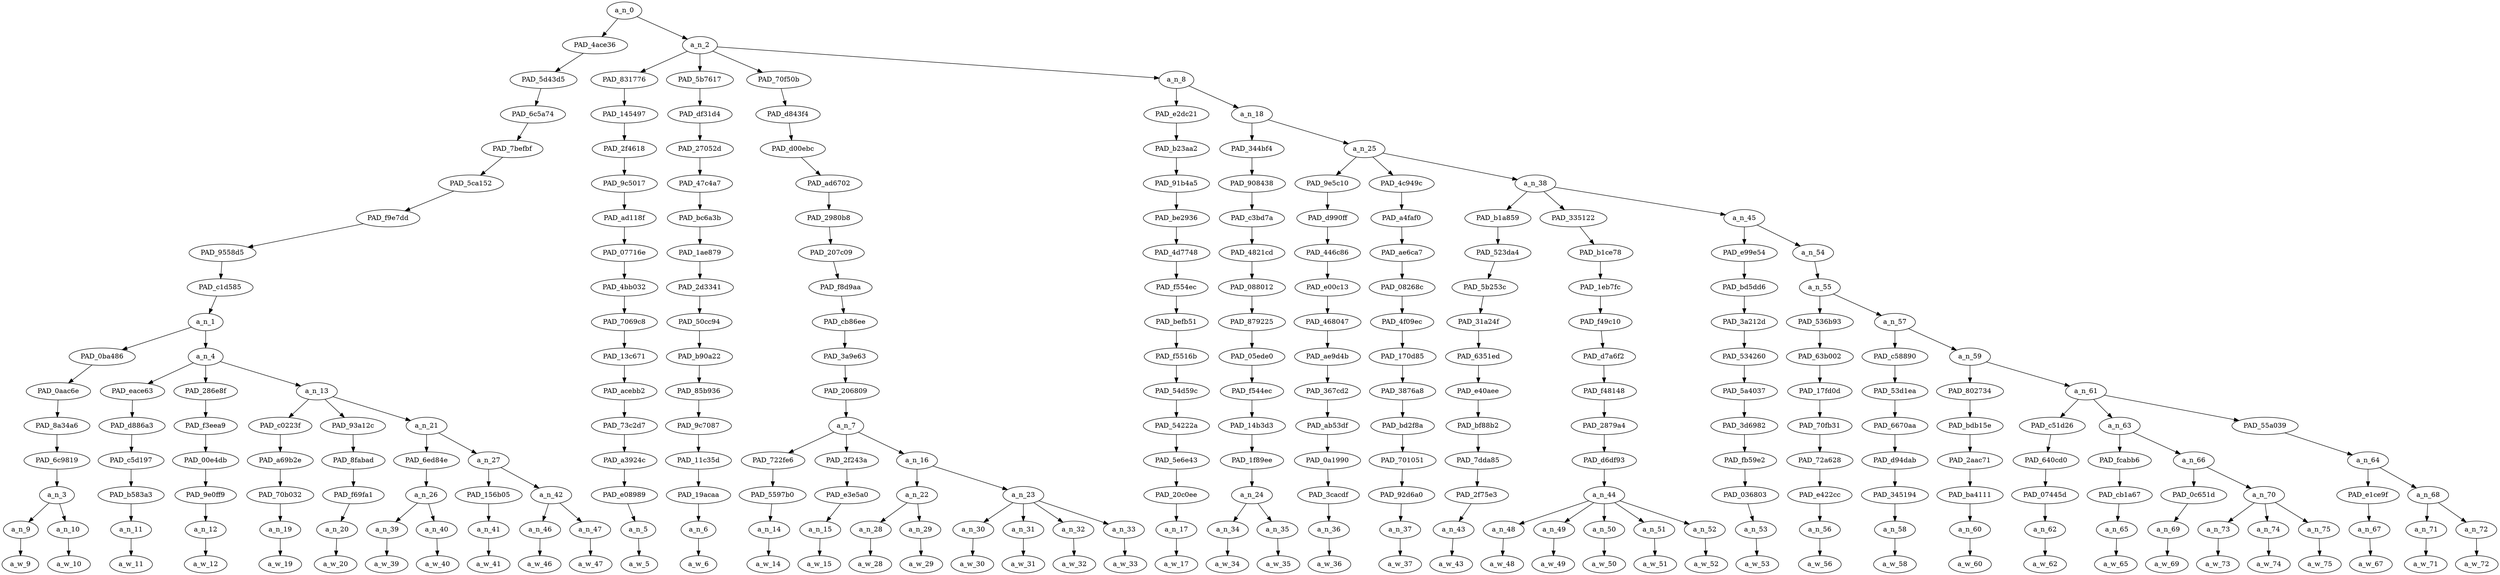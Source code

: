 strict digraph "" {
	a_n_0	[div_dir=1,
		index=0,
		level=16,
		pos="8.543818721064815,16!",
		text_span="[0, 1, 2, 3, 4, 5, 6, 7, 8, 9, 10, 11, 12, 13, 14, 15, 16, 17, 18, 19, 20, 21, 22, 23, 24, 25, 26, 27, 28, 29, 30, 31, 32, 33, 34, \
35, 36, 37, 38, 39, 40, 41, 42, 43, 44]",
		value=1.00000000];
	PAD_4ace36	[div_dir=1,
		index=0,
		level=15,
		pos="2.0069444444444446,15!",
		text_span="[0, 1, 2, 3, 4, 5, 6, 7, 8, 9, 10]",
		value=0.20480070];
	a_n_0 -> PAD_4ace36;
	a_n_2	[div_dir=1,
		index=1,
		level=15,
		pos="15.080692997685185,15!",
		text_span="[11, 12, 13, 14, 15, 16, 17, 18, 19, 20, 21, 22, 23, 24, 25, 26, 27, 28, 29, 30, 31, 32, 33, 34, 35, 36, 37, 38, 39, 40, 41, 42, \
43, 44]",
		value=0.79450753];
	a_n_0 -> a_n_2;
	PAD_5d43d5	[div_dir=1,
		index=0,
		level=14,
		pos="2.0069444444444446,14!",
		text_span="[0, 1, 2, 3, 4, 5, 6, 7, 8, 9, 10]",
		value=0.20480070];
	PAD_4ace36 -> PAD_5d43d5;
	PAD_6c5a74	[div_dir=1,
		index=0,
		level=13,
		pos="2.0069444444444446,13!",
		text_span="[0, 1, 2, 3, 4, 5, 6, 7, 8, 9, 10]",
		value=0.20480070];
	PAD_5d43d5 -> PAD_6c5a74;
	PAD_7befbf	[div_dir=1,
		index=0,
		level=12,
		pos="2.0069444444444446,12!",
		text_span="[0, 1, 2, 3, 4, 5, 6, 7, 8, 9, 10]",
		value=0.20480070];
	PAD_6c5a74 -> PAD_7befbf;
	PAD_5ca152	[div_dir=1,
		index=0,
		level=11,
		pos="2.0069444444444446,11!",
		text_span="[0, 1, 2, 3, 4, 5, 6, 7, 8, 9, 10]",
		value=0.20480070];
	PAD_7befbf -> PAD_5ca152;
	PAD_f9e7dd	[div_dir=1,
		index=0,
		level=10,
		pos="2.0069444444444446,10!",
		text_span="[0, 1, 2, 3, 4, 5, 6, 7, 8, 9, 10]",
		value=0.20480070];
	PAD_5ca152 -> PAD_f9e7dd;
	PAD_9558d5	[div_dir=1,
		index=0,
		level=9,
		pos="2.0069444444444446,9!",
		text_span="[0, 1, 2, 3, 4, 5, 6, 7, 8, 9, 10]",
		value=0.20480070];
	PAD_f9e7dd -> PAD_9558d5;
	PAD_c1d585	[div_dir=1,
		index=0,
		level=8,
		pos="2.0069444444444446,8!",
		text_span="[0, 1, 2, 3, 4, 5, 6, 7, 8, 9, 10]",
		value=0.20480070];
	PAD_9558d5 -> PAD_c1d585;
	a_n_1	[div_dir=1,
		index=0,
		level=7,
		pos="2.0069444444444446,7!",
		text_span="[0, 1, 2, 3, 4, 5, 6, 7, 8, 9, 10]",
		value=0.20480070];
	PAD_c1d585 -> a_n_1;
	PAD_0ba486	[div_dir=1,
		index=0,
		level=6,
		pos="0.5,6!",
		text_span="[0, 1]",
		value=0.04562503];
	a_n_1 -> PAD_0ba486;
	a_n_4	[div_dir=1,
		index=1,
		level=6,
		pos="3.5138888888888893,6!",
		text_span="[2, 3, 4, 5, 6, 7, 8, 9, 10]",
		value=0.15891049];
	a_n_1 -> a_n_4;
	PAD_0aac6e	[div_dir=1,
		index=0,
		level=5,
		pos="0.5,5!",
		text_span="[0, 1]",
		value=0.04562503];
	PAD_0ba486 -> PAD_0aac6e;
	PAD_8a34a6	[div_dir=1,
		index=0,
		level=4,
		pos="0.5,4!",
		text_span="[0, 1]",
		value=0.04562503];
	PAD_0aac6e -> PAD_8a34a6;
	PAD_6c9819	[div_dir=1,
		index=0,
		level=3,
		pos="0.5,3!",
		text_span="[0, 1]",
		value=0.04562503];
	PAD_8a34a6 -> PAD_6c9819;
	a_n_3	[div_dir=1,
		index=0,
		level=2,
		pos="0.5,2!",
		text_span="[0, 1]",
		value=0.04562503];
	PAD_6c9819 -> a_n_3;
	a_n_9	[div_dir=1,
		index=0,
		level=1,
		pos="0.0,1!",
		text_span="[0]",
		value=0.02456605];
	a_n_3 -> a_n_9;
	a_n_10	[div_dir=1,
		index=1,
		level=1,
		pos="1.0,1!",
		text_span="[1]",
		value=0.02083735];
	a_n_3 -> a_n_10;
	a_w_9	[div_dir=0,
		index=0,
		level=0,
		pos="0,0!",
		text_span="[0]",
		value=worst];
	a_n_9 -> a_w_9;
	a_w_10	[div_dir=0,
		index=1,
		level=0,
		pos="1,0!",
		text_span="[1]",
		value=mistake];
	a_n_10 -> a_w_10;
	PAD_eace63	[div_dir=1,
		index=1,
		level=5,
		pos="2.0,5!",
		text_span="[2]",
		value=0.01550288];
	a_n_4 -> PAD_eace63;
	PAD_286e8f	[div_dir=1,
		index=2,
		level=5,
		pos="3.0,5!",
		text_span="[3]",
		value=0.02824244];
	a_n_4 -> PAD_286e8f;
	a_n_13	[div_dir=1,
		index=3,
		level=5,
		pos="5.541666666666667,5!",
		text_span="[4, 5, 6, 7, 8, 9, 10]",
		value=0.11497472];
	a_n_4 -> a_n_13;
	PAD_d886a3	[div_dir=1,
		index=1,
		level=4,
		pos="2.0,4!",
		text_span="[2]",
		value=0.01550288];
	PAD_eace63 -> PAD_d886a3;
	PAD_c5d197	[div_dir=1,
		index=1,
		level=3,
		pos="2.0,3!",
		text_span="[2]",
		value=0.01550288];
	PAD_d886a3 -> PAD_c5d197;
	PAD_b583a3	[div_dir=1,
		index=1,
		level=2,
		pos="2.0,2!",
		text_span="[2]",
		value=0.01550288];
	PAD_c5d197 -> PAD_b583a3;
	a_n_11	[div_dir=1,
		index=2,
		level=1,
		pos="2.0,1!",
		text_span="[2]",
		value=0.01550288];
	PAD_b583a3 -> a_n_11;
	a_w_11	[div_dir=0,
		index=2,
		level=0,
		pos="2,0!",
		text_span="[2]",
		value=ever];
	a_n_11 -> a_w_11;
	PAD_f3eea9	[div_dir=1,
		index=2,
		level=4,
		pos="3.0,4!",
		text_span="[3]",
		value=0.02824244];
	PAD_286e8f -> PAD_f3eea9;
	PAD_00e4db	[div_dir=1,
		index=2,
		level=3,
		pos="3.0,3!",
		text_span="[3]",
		value=0.02824244];
	PAD_f3eea9 -> PAD_00e4db;
	PAD_9e0ff9	[div_dir=1,
		index=2,
		level=2,
		pos="3.0,2!",
		text_span="[3]",
		value=0.02824244];
	PAD_00e4db -> PAD_9e0ff9;
	a_n_12	[div_dir=1,
		index=3,
		level=1,
		pos="3.0,1!",
		text_span="[3]",
		value=0.02824244];
	PAD_9e0ff9 -> a_n_12;
	a_w_12	[div_dir=0,
		index=3,
		level=0,
		pos="3,0!",
		text_span="[3]",
		value=shouldve];
	a_n_12 -> a_w_12;
	PAD_c0223f	[div_dir=1,
		index=3,
		level=4,
		pos="4.0,4!",
		text_span="[4]",
		value=0.01585883];
	a_n_13 -> PAD_c0223f;
	PAD_93a12c	[div_dir=1,
		index=4,
		level=4,
		pos="5.0,4!",
		text_span="[5]",
		value=0.01377984];
	a_n_13 -> PAD_93a12c;
	a_n_21	[div_dir=1,
		index=5,
		level=4,
		pos="7.625,4!",
		text_span="[6, 7, 8, 9, 10]",
		value=0.08516156];
	a_n_13 -> a_n_21;
	PAD_a69b2e	[div_dir=1,
		index=3,
		level=3,
		pos="4.0,3!",
		text_span="[4]",
		value=0.01585883];
	PAD_c0223f -> PAD_a69b2e;
	PAD_70b032	[div_dir=1,
		index=3,
		level=2,
		pos="4.0,2!",
		text_span="[4]",
		value=0.01585883];
	PAD_a69b2e -> PAD_70b032;
	a_n_19	[div_dir=1,
		index=4,
		level=1,
		pos="4.0,1!",
		text_span="[4]",
		value=0.01585883];
	PAD_70b032 -> a_n_19;
	a_w_19	[div_dir=0,
		index=4,
		level=0,
		pos="4,0!",
		text_span="[4]",
		value=sliced];
	a_n_19 -> a_w_19;
	PAD_8fabad	[div_dir=1,
		index=4,
		level=3,
		pos="5.0,3!",
		text_span="[5]",
		value=0.01377984];
	PAD_93a12c -> PAD_8fabad;
	PAD_f69fa1	[div_dir=1,
		index=4,
		level=2,
		pos="5.0,2!",
		text_span="[5]",
		value=0.01377984];
	PAD_8fabad -> PAD_f69fa1;
	a_n_20	[div_dir=1,
		index=5,
		level=1,
		pos="5.0,1!",
		text_span="[5]",
		value=0.01377984];
	PAD_f69fa1 -> a_n_20;
	a_w_20	[div_dir=0,
		index=5,
		level=0,
		pos="5,0!",
		text_span="[5]",
		value=off];
	a_n_20 -> a_w_20;
	PAD_6ed84e	[div_dir=1,
		index=5,
		level=3,
		pos="6.5,3!",
		text_span="[6, 7]",
		value=0.03536041];
	a_n_21 -> PAD_6ed84e;
	a_n_27	[div_dir=1,
		index=6,
		level=3,
		pos="8.75,3!",
		text_span="[8, 9, 10]",
		value=0.04964822];
	a_n_21 -> a_n_27;
	a_n_26	[div_dir=1,
		index=5,
		level=2,
		pos="6.5,2!",
		text_span="[6, 7]",
		value=0.03536041];
	PAD_6ed84e -> a_n_26;
	a_n_39	[div_dir=1,
		index=6,
		level=1,
		pos="6.0,1!",
		text_span="[6]",
		value=0.01343754];
	a_n_26 -> a_n_39;
	a_n_40	[div_dir=1,
		index=7,
		level=1,
		pos="7.0,1!",
		text_span="[7]",
		value=0.02179092];
	a_n_26 -> a_n_40;
	a_w_39	[div_dir=0,
		index=6,
		level=0,
		pos="6,0!",
		text_span="[6]",
		value=the];
	a_n_39 -> a_w_39;
	a_w_40	[div_dir=0,
		index=7,
		level=0,
		pos="7,0!",
		text_span="[7]",
		value=balls];
	a_n_40 -> a_w_40;
	PAD_156b05	[div_dir=1,
		index=6,
		level=2,
		pos="8.0,2!",
		text_span="[8]",
		value=0.01275199];
	a_n_27 -> PAD_156b05;
	a_n_42	[div_dir=1,
		index=7,
		level=2,
		pos="9.5,2!",
		text_span="[9, 10]",
		value=0.03680746];
	a_n_27 -> a_n_42;
	a_n_41	[div_dir=1,
		index=8,
		level=1,
		pos="8.0,1!",
		text_span="[8]",
		value=0.01275199];
	PAD_156b05 -> a_n_41;
	a_w_41	[div_dir=0,
		index=8,
		level=0,
		pos="8,0!",
		text_span="[8]",
		value=of];
	a_n_41 -> a_w_41;
	a_n_46	[div_dir=-1,
		index=9,
		level=1,
		pos="9.0,1!",
		text_span="[9]",
		value=0.01275135];
	a_n_42 -> a_n_46;
	a_n_47	[div_dir=1,
		index=10,
		level=1,
		pos="10.0,1!",
		text_span="[10]",
		value=0.02396996];
	a_n_42 -> a_n_47;
	a_w_46	[div_dir=0,
		index=9,
		level=0,
		pos="9,0!",
		text_span="[9]",
		value=all];
	a_n_46 -> a_w_46;
	a_w_47	[div_dir=0,
		index=10,
		level=0,
		pos="10,0!",
		text_span="[10]",
		value=africans];
	a_n_47 -> a_w_47;
	PAD_831776	[div_dir=1,
		index=1,
		level=14,
		pos="11.0,14!",
		text_span="[11]",
		value=0.01675965];
	a_n_2 -> PAD_831776;
	PAD_5b7617	[div_dir=1,
		index=2,
		level=14,
		pos="12.0,14!",
		text_span="[12]",
		value=0.01464854];
	a_n_2 -> PAD_5b7617;
	PAD_70f50b	[div_dir=1,
		index=3,
		level=14,
		pos="14.666666666666666,14!",
		text_span="[13, 14, 15, 16, 17, 18, 19, 20]",
		value=0.21320311];
	a_n_2 -> PAD_70f50b;
	a_n_8	[div_dir=1,
		index=4,
		level=14,
		pos="22.656105324074073,14!",
		text_span="[21, 22, 23, 24, 25, 26, 27, 28, 29, 30, 31, 32, 33, 34, 35, 36, 37, 38, 39, 40, 41, 42, 43, 44]",
		value=0.54925309];
	a_n_2 -> a_n_8;
	PAD_145497	[div_dir=1,
		index=1,
		level=13,
		pos="11.0,13!",
		text_span="[11]",
		value=0.01675965];
	PAD_831776 -> PAD_145497;
	PAD_2f4618	[div_dir=1,
		index=1,
		level=12,
		pos="11.0,12!",
		text_span="[11]",
		value=0.01675965];
	PAD_145497 -> PAD_2f4618;
	PAD_9c5017	[div_dir=1,
		index=1,
		level=11,
		pos="11.0,11!",
		text_span="[11]",
		value=0.01675965];
	PAD_2f4618 -> PAD_9c5017;
	PAD_ad118f	[div_dir=1,
		index=1,
		level=10,
		pos="11.0,10!",
		text_span="[11]",
		value=0.01675965];
	PAD_9c5017 -> PAD_ad118f;
	PAD_07716e	[div_dir=1,
		index=1,
		level=9,
		pos="11.0,9!",
		text_span="[11]",
		value=0.01675965];
	PAD_ad118f -> PAD_07716e;
	PAD_4bb032	[div_dir=1,
		index=1,
		level=8,
		pos="11.0,8!",
		text_span="[11]",
		value=0.01675965];
	PAD_07716e -> PAD_4bb032;
	PAD_7069c8	[div_dir=1,
		index=1,
		level=7,
		pos="11.0,7!",
		text_span="[11]",
		value=0.01675965];
	PAD_4bb032 -> PAD_7069c8;
	PAD_13c671	[div_dir=1,
		index=2,
		level=6,
		pos="11.0,6!",
		text_span="[11]",
		value=0.01675965];
	PAD_7069c8 -> PAD_13c671;
	PAD_acebb2	[div_dir=1,
		index=4,
		level=5,
		pos="11.0,5!",
		text_span="[11]",
		value=0.01675965];
	PAD_13c671 -> PAD_acebb2;
	PAD_73c2d7	[div_dir=1,
		index=6,
		level=4,
		pos="11.0,4!",
		text_span="[11]",
		value=0.01675965];
	PAD_acebb2 -> PAD_73c2d7;
	PAD_a3924c	[div_dir=1,
		index=7,
		level=3,
		pos="11.0,3!",
		text_span="[11]",
		value=0.01675965];
	PAD_73c2d7 -> PAD_a3924c;
	PAD_e08989	[div_dir=1,
		index=8,
		level=2,
		pos="11.0,2!",
		text_span="[11]",
		value=0.01675965];
	PAD_a3924c -> PAD_e08989;
	a_n_5	[div_dir=1,
		index=11,
		level=1,
		pos="11.0,1!",
		text_span="[11]",
		value=0.01675965];
	PAD_e08989 -> a_n_5;
	a_w_5	[div_dir=0,
		index=11,
		level=0,
		pos="11,0!",
		text_span="[11]",
		value=killed];
	a_n_5 -> a_w_5;
	PAD_df31d4	[div_dir=1,
		index=2,
		level=13,
		pos="12.0,13!",
		text_span="[12]",
		value=0.01464854];
	PAD_5b7617 -> PAD_df31d4;
	PAD_27052d	[div_dir=1,
		index=2,
		level=12,
		pos="12.0,12!",
		text_span="[12]",
		value=0.01464854];
	PAD_df31d4 -> PAD_27052d;
	PAD_47c4a7	[div_dir=1,
		index=2,
		level=11,
		pos="12.0,11!",
		text_span="[12]",
		value=0.01464854];
	PAD_27052d -> PAD_47c4a7;
	PAD_bc6a3b	[div_dir=1,
		index=2,
		level=10,
		pos="12.0,10!",
		text_span="[12]",
		value=0.01464854];
	PAD_47c4a7 -> PAD_bc6a3b;
	PAD_1ae879	[div_dir=1,
		index=2,
		level=9,
		pos="12.0,9!",
		text_span="[12]",
		value=0.01464854];
	PAD_bc6a3b -> PAD_1ae879;
	PAD_2d3341	[div_dir=1,
		index=2,
		level=8,
		pos="12.0,8!",
		text_span="[12]",
		value=0.01464854];
	PAD_1ae879 -> PAD_2d3341;
	PAD_50cc94	[div_dir=1,
		index=2,
		level=7,
		pos="12.0,7!",
		text_span="[12]",
		value=0.01464854];
	PAD_2d3341 -> PAD_50cc94;
	PAD_b90a22	[div_dir=1,
		index=3,
		level=6,
		pos="12.0,6!",
		text_span="[12]",
		value=0.01464854];
	PAD_50cc94 -> PAD_b90a22;
	PAD_85b936	[div_dir=1,
		index=5,
		level=5,
		pos="12.0,5!",
		text_span="[12]",
		value=0.01464854];
	PAD_b90a22 -> PAD_85b936;
	PAD_9c7087	[div_dir=1,
		index=7,
		level=4,
		pos="12.0,4!",
		text_span="[12]",
		value=0.01464854];
	PAD_85b936 -> PAD_9c7087;
	PAD_11c35d	[div_dir=1,
		index=8,
		level=3,
		pos="12.0,3!",
		text_span="[12]",
		value=0.01464854];
	PAD_9c7087 -> PAD_11c35d;
	PAD_19acaa	[div_dir=1,
		index=9,
		level=2,
		pos="12.0,2!",
		text_span="[12]",
		value=0.01464854];
	PAD_11c35d -> PAD_19acaa;
	a_n_6	[div_dir=1,
		index=12,
		level=1,
		pos="12.0,1!",
		text_span="[12]",
		value=0.01464854];
	PAD_19acaa -> a_n_6;
	a_w_6	[div_dir=0,
		index=12,
		level=0,
		pos="12,0!",
		text_span="[12]",
		value=them];
	a_n_6 -> a_w_6;
	PAD_d843f4	[div_dir=1,
		index=3,
		level=13,
		pos="14.666666666666666,13!",
		text_span="[13, 14, 15, 16, 17, 18, 19, 20]",
		value=0.21320311];
	PAD_70f50b -> PAD_d843f4;
	PAD_d00ebc	[div_dir=1,
		index=3,
		level=12,
		pos="14.666666666666666,12!",
		text_span="[13, 14, 15, 16, 17, 18, 19, 20]",
		value=0.21320311];
	PAD_d843f4 -> PAD_d00ebc;
	PAD_ad6702	[div_dir=1,
		index=3,
		level=11,
		pos="14.666666666666666,11!",
		text_span="[13, 14, 15, 16, 17, 18, 19, 20]",
		value=0.21320311];
	PAD_d00ebc -> PAD_ad6702;
	PAD_2980b8	[div_dir=1,
		index=3,
		level=10,
		pos="14.666666666666666,10!",
		text_span="[13, 14, 15, 16, 17, 18, 19, 20]",
		value=0.21320311];
	PAD_ad6702 -> PAD_2980b8;
	PAD_207c09	[div_dir=1,
		index=3,
		level=9,
		pos="14.666666666666666,9!",
		text_span="[13, 14, 15, 16, 17, 18, 19, 20]",
		value=0.21320311];
	PAD_2980b8 -> PAD_207c09;
	PAD_f8d9aa	[div_dir=1,
		index=3,
		level=8,
		pos="14.666666666666666,8!",
		text_span="[13, 14, 15, 16, 17, 18, 19, 20]",
		value=0.21320311];
	PAD_207c09 -> PAD_f8d9aa;
	PAD_cb86ee	[div_dir=1,
		index=3,
		level=7,
		pos="14.666666666666666,7!",
		text_span="[13, 14, 15, 16, 17, 18, 19, 20]",
		value=0.21320311];
	PAD_f8d9aa -> PAD_cb86ee;
	PAD_3a9e63	[div_dir=1,
		index=4,
		level=6,
		pos="14.666666666666666,6!",
		text_span="[13, 14, 15, 16, 17, 18, 19, 20]",
		value=0.21320311];
	PAD_cb86ee -> PAD_3a9e63;
	PAD_206809	[div_dir=1,
		index=6,
		level=5,
		pos="14.666666666666666,5!",
		text_span="[13, 14, 15, 16, 17, 18, 19, 20]",
		value=0.21320311];
	PAD_3a9e63 -> PAD_206809;
	a_n_7	[div_dir=1,
		index=8,
		level=4,
		pos="14.666666666666666,4!",
		text_span="[13, 14, 15, 16, 17, 18, 19, 20]",
		value=0.21320311];
	PAD_206809 -> a_n_7;
	PAD_722fe6	[div_dir=1,
		index=9,
		level=3,
		pos="13.0,3!",
		text_span="[13]",
		value=0.01269855];
	a_n_7 -> PAD_722fe6;
	PAD_2f243a	[div_dir=1,
		index=10,
		level=3,
		pos="14.0,3!",
		text_span="[14]",
		value=0.01235824];
	a_n_7 -> PAD_2f243a;
	a_n_16	[div_dir=1,
		index=11,
		level=3,
		pos="17.0,3!",
		text_span="[15, 16, 17, 18, 19, 20]",
		value=0.18784316];
	a_n_7 -> a_n_16;
	PAD_5597b0	[div_dir=1,
		index=10,
		level=2,
		pos="13.0,2!",
		text_span="[13]",
		value=0.01269855];
	PAD_722fe6 -> PAD_5597b0;
	a_n_14	[div_dir=1,
		index=13,
		level=1,
		pos="13.0,1!",
		text_span="[13]",
		value=0.01269855];
	PAD_5597b0 -> a_n_14;
	a_w_14	[div_dir=0,
		index=13,
		level=0,
		pos="13,0!",
		text_span="[13]",
		value=just];
	a_n_14 -> a_w_14;
	PAD_e3e5a0	[div_dir=1,
		index=11,
		level=2,
		pos="14.0,2!",
		text_span="[14]",
		value=0.01235824];
	PAD_2f243a -> PAD_e3e5a0;
	a_n_15	[div_dir=1,
		index=14,
		level=1,
		pos="14.0,1!",
		text_span="[14]",
		value=0.01235824];
	PAD_e3e5a0 -> a_n_15;
	a_w_15	[div_dir=0,
		index=14,
		level=0,
		pos="14,0!",
		text_span="[14]",
		value=like];
	a_n_15 -> a_w_15;
	a_n_22	[div_dir=1,
		index=12,
		level=2,
		pos="15.5,2!",
		text_span="[15, 16]",
		value=0.04101516];
	a_n_16 -> a_n_22;
	a_n_23	[div_dir=1,
		index=13,
		level=2,
		pos="18.5,2!",
		text_span="[17, 18, 19, 20]",
		value=0.14650698];
	a_n_16 -> a_n_23;
	a_n_28	[div_dir=-1,
		index=15,
		level=1,
		pos="15.0,1!",
		text_span="[15]",
		value=0.01405156];
	a_n_22 -> a_n_28;
	a_n_29	[div_dir=1,
		index=16,
		level=1,
		pos="16.0,1!",
		text_span="[16]",
		value=0.02679413];
	a_n_22 -> a_n_29;
	a_w_28	[div_dir=0,
		index=15,
		level=0,
		pos="15,0!",
		text_span="[15]",
		value=the1];
	a_n_28 -> a_w_28;
	a_w_29	[div_dir=0,
		index=16,
		level=0,
		pos="16,0!",
		text_span="[16]",
		value=arabs];
	a_n_29 -> a_w_29;
	a_n_30	[div_dir=1,
		index=17,
		level=1,
		pos="17.0,1!",
		text_span="[17]",
		value=0.01833730];
	a_n_23 -> a_n_30;
	a_n_31	[div_dir=1,
		index=18,
		level=1,
		pos="18.0,1!",
		text_span="[18]",
		value=0.02444543];
	a_n_23 -> a_n_31;
	a_n_32	[div_dir=1,
		index=19,
		level=1,
		pos="19.0,1!",
		text_span="[19]",
		value=0.04672310];
	a_n_23 -> a_n_32;
	a_n_33	[div_dir=1,
		index=20,
		level=1,
		pos="20.0,1!",
		text_span="[20]",
		value=0.05672653];
	a_n_23 -> a_n_33;
	a_w_30	[div_dir=0,
		index=17,
		level=0,
		pos="17,0!",
		text_span="[17]",
		value=typical];
	a_n_30 -> a_w_30;
	a_w_31	[div_dir=0,
		index=18,
		level=0,
		pos="18,0!",
		text_span="[18]",
		value=christ];
	a_n_31 -> a_w_31;
	a_w_32	[div_dir=0,
		index=19,
		level=0,
		pos="19,0!",
		text_span="[19]",
		value=cuck];
	a_n_32 -> a_w_32;
	a_w_33	[div_dir=0,
		index=20,
		level=0,
		pos="20,0!",
		text_span="[20]",
		value=pussies];
	a_n_33 -> a_w_33;
	PAD_e2dc21	[div_dir=-1,
		index=4,
		level=13,
		pos="21.0,13!",
		text_span="[21]",
		value=0.01309510];
	a_n_8 -> PAD_e2dc21;
	a_n_18	[div_dir=1,
		index=5,
		level=13,
		pos="24.312210648148145,13!",
		text_span="[22, 23, 24, 25, 26, 27, 28, 29, 30, 31, 32, 33, 34, 35, 36, 37, 38, 39, 40, 41, 42, 43, 44]",
		value=0.53558963];
	a_n_8 -> a_n_18;
	PAD_b23aa2	[div_dir=-1,
		index=4,
		level=12,
		pos="21.0,12!",
		text_span="[21]",
		value=0.01309510];
	PAD_e2dc21 -> PAD_b23aa2;
	PAD_91b4a5	[div_dir=-1,
		index=4,
		level=11,
		pos="21.0,11!",
		text_span="[21]",
		value=0.01309510];
	PAD_b23aa2 -> PAD_91b4a5;
	PAD_be2936	[div_dir=-1,
		index=4,
		level=10,
		pos="21.0,10!",
		text_span="[21]",
		value=0.01309510];
	PAD_91b4a5 -> PAD_be2936;
	PAD_4d7748	[div_dir=-1,
		index=4,
		level=9,
		pos="21.0,9!",
		text_span="[21]",
		value=0.01309510];
	PAD_be2936 -> PAD_4d7748;
	PAD_f554ec	[div_dir=-1,
		index=4,
		level=8,
		pos="21.0,8!",
		text_span="[21]",
		value=0.01309510];
	PAD_4d7748 -> PAD_f554ec;
	PAD_befb51	[div_dir=-1,
		index=4,
		level=7,
		pos="21.0,7!",
		text_span="[21]",
		value=0.01309510];
	PAD_f554ec -> PAD_befb51;
	PAD_f5516b	[div_dir=-1,
		index=5,
		level=6,
		pos="21.0,6!",
		text_span="[21]",
		value=0.01309510];
	PAD_befb51 -> PAD_f5516b;
	PAD_54d59c	[div_dir=-1,
		index=7,
		level=5,
		pos="21.0,5!",
		text_span="[21]",
		value=0.01309510];
	PAD_f5516b -> PAD_54d59c;
	PAD_54222a	[div_dir=-1,
		index=9,
		level=4,
		pos="21.0,4!",
		text_span="[21]",
		value=0.01309510];
	PAD_54d59c -> PAD_54222a;
	PAD_5e6e43	[div_dir=-1,
		index=12,
		level=3,
		pos="21.0,3!",
		text_span="[21]",
		value=0.01309510];
	PAD_54222a -> PAD_5e6e43;
	PAD_20c0ee	[div_dir=-1,
		index=14,
		level=2,
		pos="21.0,2!",
		text_span="[21]",
		value=0.01309510];
	PAD_5e6e43 -> PAD_20c0ee;
	a_n_17	[div_dir=-1,
		index=21,
		level=1,
		pos="21.0,1!",
		text_span="[21]",
		value=0.01309510];
	PAD_20c0ee -> a_n_17;
	a_w_17	[div_dir=0,
		index=21,
		level=0,
		pos="21,0!",
		text_span="[21]",
		value=why];
	a_n_17 -> a_w_17;
	PAD_344bf4	[div_dir=1,
		index=5,
		level=12,
		pos="22.5,12!",
		text_span="[22, 23]",
		value=0.03266337];
	a_n_18 -> PAD_344bf4;
	a_n_25	[div_dir=1,
		index=6,
		level=12,
		pos="26.124421296296294,12!",
		text_span="[24, 25, 26, 27, 28, 29, 30, 31, 32, 33, 34, 35, 36, 37, 38, 39, 40, 41, 42, 43, 44]",
		value=0.50234346];
	a_n_18 -> a_n_25;
	PAD_908438	[div_dir=1,
		index=5,
		level=11,
		pos="22.5,11!",
		text_span="[22, 23]",
		value=0.03266337];
	PAD_344bf4 -> PAD_908438;
	PAD_c3bd7a	[div_dir=1,
		index=5,
		level=10,
		pos="22.5,10!",
		text_span="[22, 23]",
		value=0.03266337];
	PAD_908438 -> PAD_c3bd7a;
	PAD_4821cd	[div_dir=1,
		index=5,
		level=9,
		pos="22.5,9!",
		text_span="[22, 23]",
		value=0.03266337];
	PAD_c3bd7a -> PAD_4821cd;
	PAD_088012	[div_dir=1,
		index=5,
		level=8,
		pos="22.5,8!",
		text_span="[22, 23]",
		value=0.03266337];
	PAD_4821cd -> PAD_088012;
	PAD_879225	[div_dir=1,
		index=5,
		level=7,
		pos="22.5,7!",
		text_span="[22, 23]",
		value=0.03266337];
	PAD_088012 -> PAD_879225;
	PAD_05ede0	[div_dir=1,
		index=6,
		level=6,
		pos="22.5,6!",
		text_span="[22, 23]",
		value=0.03266337];
	PAD_879225 -> PAD_05ede0;
	PAD_f544ec	[div_dir=1,
		index=8,
		level=5,
		pos="22.5,5!",
		text_span="[22, 23]",
		value=0.03266337];
	PAD_05ede0 -> PAD_f544ec;
	PAD_14b3d3	[div_dir=1,
		index=10,
		level=4,
		pos="22.5,4!",
		text_span="[22, 23]",
		value=0.03266337];
	PAD_f544ec -> PAD_14b3d3;
	PAD_1f89ee	[div_dir=1,
		index=13,
		level=3,
		pos="22.5,3!",
		text_span="[22, 23]",
		value=0.03266337];
	PAD_14b3d3 -> PAD_1f89ee;
	a_n_24	[div_dir=1,
		index=15,
		level=2,
		pos="22.5,2!",
		text_span="[22, 23]",
		value=0.03266337];
	PAD_1f89ee -> a_n_24;
	a_n_34	[div_dir=1,
		index=22,
		level=1,
		pos="22.0,1!",
		text_span="[22]",
		value=0.01251557];
	a_n_24 -> a_n_34;
	a_n_35	[div_dir=1,
		index=23,
		level=1,
		pos="23.0,1!",
		text_span="[23]",
		value=0.02002075];
	a_n_24 -> a_n_35;
	a_w_34	[div_dir=0,
		index=22,
		level=0,
		pos="22,0!",
		text_span="[22]",
		value=the2];
	a_n_34 -> a_w_34;
	a_w_35	[div_dir=0,
		index=23,
		level=0,
		pos="23,0!",
		text_span="[23]",
		value=fuck];
	a_n_35 -> a_w_35;
	PAD_9e5c10	[div_dir=1,
		index=6,
		level=11,
		pos="24.0,11!",
		text_span="[24]",
		value=0.01381783];
	a_n_25 -> PAD_9e5c10;
	PAD_4c949c	[div_dir=1,
		index=7,
		level=11,
		pos="25.0,11!",
		text_span="[25]",
		value=0.01409883];
	a_n_25 -> PAD_4c949c;
	a_n_38	[div_dir=1,
		index=8,
		level=11,
		pos="29.373263888888886,11!",
		text_span="[26, 27, 28, 29, 30, 31, 32, 33, 34, 35, 36, 37, 38, 39, 40, 41, 42, 43, 44]",
		value=0.47385712];
	a_n_25 -> a_n_38;
	PAD_d990ff	[div_dir=1,
		index=6,
		level=10,
		pos="24.0,10!",
		text_span="[24]",
		value=0.01381783];
	PAD_9e5c10 -> PAD_d990ff;
	PAD_446c86	[div_dir=1,
		index=6,
		level=9,
		pos="24.0,9!",
		text_span="[24]",
		value=0.01381783];
	PAD_d990ff -> PAD_446c86;
	PAD_e00c13	[div_dir=1,
		index=6,
		level=8,
		pos="24.0,8!",
		text_span="[24]",
		value=0.01381783];
	PAD_446c86 -> PAD_e00c13;
	PAD_468047	[div_dir=1,
		index=6,
		level=7,
		pos="24.0,7!",
		text_span="[24]",
		value=0.01381783];
	PAD_e00c13 -> PAD_468047;
	PAD_ae9d4b	[div_dir=1,
		index=7,
		level=6,
		pos="24.0,6!",
		text_span="[24]",
		value=0.01381783];
	PAD_468047 -> PAD_ae9d4b;
	PAD_367cd2	[div_dir=1,
		index=9,
		level=5,
		pos="24.0,5!",
		text_span="[24]",
		value=0.01381783];
	PAD_ae9d4b -> PAD_367cd2;
	PAD_ab53df	[div_dir=1,
		index=11,
		level=4,
		pos="24.0,4!",
		text_span="[24]",
		value=0.01381783];
	PAD_367cd2 -> PAD_ab53df;
	PAD_0a1990	[div_dir=1,
		index=14,
		level=3,
		pos="24.0,3!",
		text_span="[24]",
		value=0.01381783];
	PAD_ab53df -> PAD_0a1990;
	PAD_3cacdf	[div_dir=1,
		index=16,
		level=2,
		pos="24.0,2!",
		text_span="[24]",
		value=0.01381783];
	PAD_0a1990 -> PAD_3cacdf;
	a_n_36	[div_dir=1,
		index=24,
		level=1,
		pos="24.0,1!",
		text_span="[24]",
		value=0.01381783];
	PAD_3cacdf -> a_n_36;
	a_w_36	[div_dir=0,
		index=24,
		level=0,
		pos="24,0!",
		text_span="[24]",
		value=would];
	a_n_36 -> a_w_36;
	PAD_a4faf0	[div_dir=1,
		index=7,
		level=10,
		pos="25.0,10!",
		text_span="[25]",
		value=0.01409883];
	PAD_4c949c -> PAD_a4faf0;
	PAD_ae6ca7	[div_dir=1,
		index=7,
		level=9,
		pos="25.0,9!",
		text_span="[25]",
		value=0.01409883];
	PAD_a4faf0 -> PAD_ae6ca7;
	PAD_08268c	[div_dir=1,
		index=7,
		level=8,
		pos="25.0,8!",
		text_span="[25]",
		value=0.01409883];
	PAD_ae6ca7 -> PAD_08268c;
	PAD_4f09ec	[div_dir=1,
		index=7,
		level=7,
		pos="25.0,7!",
		text_span="[25]",
		value=0.01409883];
	PAD_08268c -> PAD_4f09ec;
	PAD_170d85	[div_dir=1,
		index=8,
		level=6,
		pos="25.0,6!",
		text_span="[25]",
		value=0.01409883];
	PAD_4f09ec -> PAD_170d85;
	PAD_3876a8	[div_dir=1,
		index=10,
		level=5,
		pos="25.0,5!",
		text_span="[25]",
		value=0.01409883];
	PAD_170d85 -> PAD_3876a8;
	PAD_bd2f8a	[div_dir=1,
		index=12,
		level=4,
		pos="25.0,4!",
		text_span="[25]",
		value=0.01409883];
	PAD_3876a8 -> PAD_bd2f8a;
	PAD_701051	[div_dir=1,
		index=15,
		level=3,
		pos="25.0,3!",
		text_span="[25]",
		value=0.01409883];
	PAD_bd2f8a -> PAD_701051;
	PAD_92d6a0	[div_dir=1,
		index=17,
		level=2,
		pos="25.0,2!",
		text_span="[25]",
		value=0.01409883];
	PAD_701051 -> PAD_92d6a0;
	a_n_37	[div_dir=1,
		index=25,
		level=1,
		pos="25.0,1!",
		text_span="[25]",
		value=0.01409883];
	PAD_92d6a0 -> a_n_37;
	a_w_37	[div_dir=0,
		index=25,
		level=0,
		pos="25,0!",
		text_span="[25]",
		value=you];
	a_n_37 -> a_w_37;
	PAD_b1a859	[div_dir=1,
		index=8,
		level=10,
		pos="26.0,10!",
		text_span="[26]",
		value=0.02793371];
	a_n_38 -> PAD_b1a859;
	PAD_335122	[div_dir=1,
		index=9,
		level=10,
		pos="29.0,10!",
		text_span="[27, 28, 29, 30, 31]",
		value=0.09373547];
	a_n_38 -> PAD_335122;
	a_n_45	[div_dir=1,
		index=10,
		level=10,
		pos="33.119791666666664,10!",
		text_span="[32, 33, 34, 35, 36, 37, 38, 39, 40, 41, 42, 43, 44]",
		value=0.35163009];
	a_n_38 -> a_n_45;
	PAD_523da4	[div_dir=1,
		index=8,
		level=9,
		pos="26.0,9!",
		text_span="[26]",
		value=0.02793371];
	PAD_b1a859 -> PAD_523da4;
	PAD_5b253c	[div_dir=1,
		index=8,
		level=8,
		pos="26.0,8!",
		text_span="[26]",
		value=0.02793371];
	PAD_523da4 -> PAD_5b253c;
	PAD_31a24f	[div_dir=1,
		index=8,
		level=7,
		pos="26.0,7!",
		text_span="[26]",
		value=0.02793371];
	PAD_5b253c -> PAD_31a24f;
	PAD_6351ed	[div_dir=1,
		index=9,
		level=6,
		pos="26.0,6!",
		text_span="[26]",
		value=0.02793371];
	PAD_31a24f -> PAD_6351ed;
	PAD_e40aee	[div_dir=1,
		index=11,
		level=5,
		pos="26.0,5!",
		text_span="[26]",
		value=0.02793371];
	PAD_6351ed -> PAD_e40aee;
	PAD_bf88b2	[div_dir=1,
		index=13,
		level=4,
		pos="26.0,4!",
		text_span="[26]",
		value=0.02793371];
	PAD_e40aee -> PAD_bf88b2;
	PAD_7dda85	[div_dir=1,
		index=16,
		level=3,
		pos="26.0,3!",
		text_span="[26]",
		value=0.02793371];
	PAD_bf88b2 -> PAD_7dda85;
	PAD_2f75e3	[div_dir=1,
		index=18,
		level=2,
		pos="26.0,2!",
		text_span="[26]",
		value=0.02793371];
	PAD_7dda85 -> PAD_2f75e3;
	a_n_43	[div_dir=1,
		index=26,
		level=1,
		pos="26.0,1!",
		text_span="[26]",
		value=0.02793371];
	PAD_2f75e3 -> a_n_43;
	a_w_43	[div_dir=0,
		index=26,
		level=0,
		pos="26,0!",
		text_span="[26]",
		value=endanger];
	a_n_43 -> a_w_43;
	PAD_b1ce78	[div_dir=1,
		index=9,
		level=9,
		pos="29.0,9!",
		text_span="[27, 28, 29, 30, 31]",
		value=0.09373547];
	PAD_335122 -> PAD_b1ce78;
	PAD_1eb7fc	[div_dir=1,
		index=9,
		level=8,
		pos="29.0,8!",
		text_span="[27, 28, 29, 30, 31]",
		value=0.09373547];
	PAD_b1ce78 -> PAD_1eb7fc;
	PAD_f49c10	[div_dir=1,
		index=9,
		level=7,
		pos="29.0,7!",
		text_span="[27, 28, 29, 30, 31]",
		value=0.09373547];
	PAD_1eb7fc -> PAD_f49c10;
	PAD_d7a6f2	[div_dir=1,
		index=10,
		level=6,
		pos="29.0,6!",
		text_span="[27, 28, 29, 30, 31]",
		value=0.09373547];
	PAD_f49c10 -> PAD_d7a6f2;
	PAD_f48148	[div_dir=1,
		index=12,
		level=5,
		pos="29.0,5!",
		text_span="[27, 28, 29, 30, 31]",
		value=0.09373547];
	PAD_d7a6f2 -> PAD_f48148;
	PAD_2879a4	[div_dir=1,
		index=14,
		level=4,
		pos="29.0,4!",
		text_span="[27, 28, 29, 30, 31]",
		value=0.09373547];
	PAD_f48148 -> PAD_2879a4;
	PAD_d6df93	[div_dir=1,
		index=17,
		level=3,
		pos="29.0,3!",
		text_span="[27, 28, 29, 30, 31]",
		value=0.09373547];
	PAD_2879a4 -> PAD_d6df93;
	a_n_44	[div_dir=1,
		index=19,
		level=2,
		pos="29.0,2!",
		text_span="[27, 28, 29, 30, 31]",
		value=0.09373547];
	PAD_d6df93 -> a_n_44;
	a_n_48	[div_dir=1,
		index=27,
		level=1,
		pos="27.0,1!",
		text_span="[27]",
		value=0.01498936];
	a_n_44 -> a_n_48;
	a_n_49	[div_dir=1,
		index=28,
		level=1,
		pos="28.0,1!",
		text_span="[28]",
		value=0.02338350];
	a_n_44 -> a_n_49;
	a_n_50	[div_dir=1,
		index=29,
		level=1,
		pos="29.0,1!",
		text_span="[29]",
		value=0.01676425];
	a_n_44 -> a_n_50;
	a_n_51	[div_dir=1,
		index=30,
		level=1,
		pos="30.0,1!",
		text_span="[30]",
		value=0.02188684];
	a_n_44 -> a_n_51;
	a_n_52	[div_dir=1,
		index=31,
		level=1,
		pos="31.0,1!",
		text_span="[31]",
		value=0.01645216];
	a_n_44 -> a_n_52;
	a_w_48	[div_dir=0,
		index=27,
		level=0,
		pos="27,0!",
		text_span="[27]",
		value=your];
	a_n_48 -> a_w_48;
	a_w_49	[div_dir=0,
		index=28,
		level=0,
		pos="28,0!",
		text_span="[28]",
		value=white];
	a_n_49 -> a_w_49;
	a_w_50	[div_dir=0,
		index=29,
		level=0,
		pos="29,0!",
		text_span="[29]",
		value=stable];
	a_n_50 -> a_w_50;
	a_w_51	[div_dir=0,
		index=30,
		level=0,
		pos="30,0!",
		text_span="[30]",
		value=gene];
	a_n_51 -> a_w_51;
	a_w_52	[div_dir=0,
		index=31,
		level=0,
		pos="31,0!",
		text_span="[31]",
		value=pool];
	a_n_52 -> a_w_52;
	PAD_e99e54	[div_dir=1,
		index=10,
		level=9,
		pos="32.0,9!",
		text_span="[32]",
		value=0.01445327];
	a_n_45 -> PAD_e99e54;
	a_n_54	[div_dir=1,
		index=11,
		level=9,
		pos="34.23958333333333,9!",
		text_span="[33, 34, 35, 36, 37, 38, 39, 40, 41, 42, 43, 44]",
		value=0.33668456];
	a_n_45 -> a_n_54;
	PAD_bd5dd6	[div_dir=1,
		index=10,
		level=8,
		pos="32.0,8!",
		text_span="[32]",
		value=0.01445327];
	PAD_e99e54 -> PAD_bd5dd6;
	PAD_3a212d	[div_dir=1,
		index=10,
		level=7,
		pos="32.0,7!",
		text_span="[32]",
		value=0.01445327];
	PAD_bd5dd6 -> PAD_3a212d;
	PAD_534260	[div_dir=1,
		index=11,
		level=6,
		pos="32.0,6!",
		text_span="[32]",
		value=0.01445327];
	PAD_3a212d -> PAD_534260;
	PAD_5a4037	[div_dir=1,
		index=13,
		level=5,
		pos="32.0,5!",
		text_span="[32]",
		value=0.01445327];
	PAD_534260 -> PAD_5a4037;
	PAD_3d6982	[div_dir=1,
		index=15,
		level=4,
		pos="32.0,4!",
		text_span="[32]",
		value=0.01445327];
	PAD_5a4037 -> PAD_3d6982;
	PAD_fb59e2	[div_dir=1,
		index=18,
		level=3,
		pos="32.0,3!",
		text_span="[32]",
		value=0.01445327];
	PAD_3d6982 -> PAD_fb59e2;
	PAD_036803	[div_dir=1,
		index=20,
		level=2,
		pos="32.0,2!",
		text_span="[32]",
		value=0.01445327];
	PAD_fb59e2 -> PAD_036803;
	a_n_53	[div_dir=1,
		index=32,
		level=1,
		pos="32.0,1!",
		text_span="[32]",
		value=0.01445327];
	PAD_036803 -> a_n_53;
	a_w_53	[div_dir=0,
		index=32,
		level=0,
		pos="32,0!",
		text_span="[32]",
		value=by];
	a_n_53 -> a_w_53;
	a_n_55	[div_dir=1,
		index=11,
		level=8,
		pos="34.23958333333333,8!",
		text_span="[33, 34, 35, 36, 37, 38, 39, 40, 41, 42, 43, 44]",
		value=0.33620381];
	a_n_54 -> a_n_55;
	PAD_536b93	[div_dir=-1,
		index=11,
		level=7,
		pos="33.0,7!",
		text_span="[33]",
		value=0.01634847];
	a_n_55 -> PAD_536b93;
	a_n_57	[div_dir=1,
		index=12,
		level=7,
		pos="35.479166666666664,7!",
		text_span="[34, 35, 36, 37, 38, 39, 40, 41, 42, 43, 44]",
		value=0.31937460];
	a_n_55 -> a_n_57;
	PAD_63b002	[div_dir=-1,
		index=12,
		level=6,
		pos="33.0,6!",
		text_span="[33]",
		value=0.01634847];
	PAD_536b93 -> PAD_63b002;
	PAD_17fd0d	[div_dir=-1,
		index=14,
		level=5,
		pos="33.0,5!",
		text_span="[33]",
		value=0.01634847];
	PAD_63b002 -> PAD_17fd0d;
	PAD_70fb31	[div_dir=-1,
		index=16,
		level=4,
		pos="33.0,4!",
		text_span="[33]",
		value=0.01634847];
	PAD_17fd0d -> PAD_70fb31;
	PAD_72a628	[div_dir=-1,
		index=19,
		level=3,
		pos="33.0,3!",
		text_span="[33]",
		value=0.01634847];
	PAD_70fb31 -> PAD_72a628;
	PAD_e422cc	[div_dir=-1,
		index=21,
		level=2,
		pos="33.0,2!",
		text_span="[33]",
		value=0.01634847];
	PAD_72a628 -> PAD_e422cc;
	a_n_56	[div_dir=-1,
		index=33,
		level=1,
		pos="33.0,1!",
		text_span="[33]",
		value=0.01634847];
	PAD_e422cc -> a_n_56;
	a_w_56	[div_dir=0,
		index=33,
		level=0,
		pos="33,0!",
		text_span="[33]",
		value=allowing];
	a_n_56 -> a_w_56;
	PAD_c58890	[div_dir=1,
		index=13,
		level=6,
		pos="34.0,6!",
		text_span="[34]",
		value=0.02838012];
	a_n_57 -> PAD_c58890;
	a_n_59	[div_dir=1,
		index=14,
		level=6,
		pos="36.95833333333333,6!",
		text_span="[35, 36, 37, 38, 39, 40, 41, 42, 43, 44]",
		value=0.29048210];
	a_n_57 -> a_n_59;
	PAD_53d1ea	[div_dir=1,
		index=15,
		level=5,
		pos="34.0,5!",
		text_span="[34]",
		value=0.02838012];
	PAD_c58890 -> PAD_53d1ea;
	PAD_6670aa	[div_dir=1,
		index=17,
		level=4,
		pos="34.0,4!",
		text_span="[34]",
		value=0.02838012];
	PAD_53d1ea -> PAD_6670aa;
	PAD_d94dab	[div_dir=1,
		index=20,
		level=3,
		pos="34.0,3!",
		text_span="[34]",
		value=0.02838012];
	PAD_6670aa -> PAD_d94dab;
	PAD_345194	[div_dir=1,
		index=22,
		level=2,
		pos="34.0,2!",
		text_span="[34]",
		value=0.02838012];
	PAD_d94dab -> PAD_345194;
	a_n_58	[div_dir=1,
		index=34,
		level=1,
		pos="34.0,1!",
		text_span="[34]",
		value=0.02838012];
	PAD_345194 -> a_n_58;
	a_w_58	[div_dir=0,
		index=34,
		level=0,
		pos="34,0!",
		text_span="[34]",
		value=africans1];
	a_n_58 -> a_w_58;
	PAD_802734	[div_dir=1,
		index=16,
		level=5,
		pos="35.0,5!",
		text_span="[35]",
		value=0.01613190];
	a_n_59 -> PAD_802734;
	a_n_61	[div_dir=1,
		index=17,
		level=5,
		pos="38.916666666666664,5!",
		text_span="[36, 37, 38, 39, 40, 41, 42, 43, 44]",
		value=0.27389696];
	a_n_59 -> a_n_61;
	PAD_bdb15e	[div_dir=1,
		index=18,
		level=4,
		pos="35.0,4!",
		text_span="[35]",
		value=0.01613190];
	PAD_802734 -> PAD_bdb15e;
	PAD_2aac71	[div_dir=1,
		index=21,
		level=3,
		pos="35.0,3!",
		text_span="[35]",
		value=0.01613190];
	PAD_bdb15e -> PAD_2aac71;
	PAD_ba4111	[div_dir=1,
		index=23,
		level=2,
		pos="35.0,2!",
		text_span="[35]",
		value=0.01613190];
	PAD_2aac71 -> PAD_ba4111;
	a_n_60	[div_dir=1,
		index=35,
		level=1,
		pos="35.0,1!",
		text_span="[35]",
		value=0.01613190];
	PAD_ba4111 -> a_n_60;
	a_w_60	[div_dir=0,
		index=35,
		level=0,
		pos="35,0!",
		text_span="[35]",
		value=to];
	a_n_60 -> a_w_60;
	PAD_c51d26	[div_dir=-1,
		index=19,
		level=4,
		pos="36.0,4!",
		text_span="[36]",
		value=0.02934151];
	a_n_61 -> PAD_c51d26;
	a_n_63	[div_dir=1,
		index=20,
		level=4,
		pos="38.0,4!",
		text_span="[37, 38, 39, 40, 41]",
		value=0.17783159];
	a_n_61 -> a_n_63;
	PAD_55a039	[div_dir=1,
		index=21,
		level=4,
		pos="42.75,4!",
		text_span="[42, 43, 44]",
		value=0.06626827];
	a_n_61 -> PAD_55a039;
	PAD_640cd0	[div_dir=-1,
		index=22,
		level=3,
		pos="36.0,3!",
		text_span="[36]",
		value=0.02934151];
	PAD_c51d26 -> PAD_640cd0;
	PAD_07445d	[div_dir=-1,
		index=24,
		level=2,
		pos="36.0,2!",
		text_span="[36]",
		value=0.02934151];
	PAD_640cd0 -> PAD_07445d;
	a_n_62	[div_dir=-1,
		index=36,
		level=1,
		pos="36.0,1!",
		text_span="[36]",
		value=0.02934151];
	PAD_07445d -> a_n_62;
	a_w_62	[div_dir=0,
		index=36,
		level=0,
		pos="36,0!",
		text_span="[36]",
		value=breed];
	a_n_62 -> a_w_62;
	PAD_fcabb6	[div_dir=1,
		index=23,
		level=3,
		pos="37.0,3!",
		text_span="[37]",
		value=0.05522454];
	a_n_63 -> PAD_fcabb6;
	a_n_66	[div_dir=1,
		index=24,
		level=3,
		pos="39.0,3!",
		text_span="[38, 39, 40, 41]",
		value=0.12210352];
	a_n_63 -> a_n_66;
	PAD_cb1a67	[div_dir=1,
		index=25,
		level=2,
		pos="37.0,2!",
		text_span="[37]",
		value=0.05522454];
	PAD_fcabb6 -> PAD_cb1a67;
	a_n_65	[div_dir=1,
		index=37,
		level=1,
		pos="37.0,1!",
		text_span="[37]",
		value=0.05522454];
	PAD_cb1a67 -> a_n_65;
	a_w_65	[div_dir=0,
		index=37,
		level=0,
		pos="37,0!",
		text_span="[37]",
		value=jews];
	a_n_65 -> a_w_65;
	PAD_0c651d	[div_dir=1,
		index=26,
		level=2,
		pos="38.0,2!",
		text_span="[38]",
		value=0.04378651];
	a_n_66 -> PAD_0c651d;
	a_n_70	[div_dir=1,
		index=27,
		level=2,
		pos="40.0,2!",
		text_span="[39, 40, 41]",
		value=0.07806004];
	a_n_66 -> a_n_70;
	a_n_69	[div_dir=1,
		index=38,
		level=1,
		pos="38.0,1!",
		text_span="[38]",
		value=0.04378651];
	PAD_0c651d -> a_n_69;
	a_w_69	[div_dir=0,
		index=38,
		level=0,
		pos="38,0!",
		text_span="[38]",
		value=subverted];
	a_n_69 -> a_w_69;
	a_n_73	[div_dir=1,
		index=39,
		level=1,
		pos="39.0,1!",
		text_span="[39]",
		value=0.01644258];
	a_n_70 -> a_n_73;
	a_n_74	[div_dir=1,
		index=40,
		level=1,
		pos="40.0,1!",
		text_span="[40]",
		value=0.03721331];
	a_n_70 -> a_n_74;
	a_n_75	[div_dir=1,
		index=41,
		level=1,
		pos="41.0,1!",
		text_span="[41]",
		value=0.02411184];
	a_n_70 -> a_n_75;
	a_w_73	[div_dir=0,
		index=39,
		level=0,
		pos="39,0!",
		text_span="[39]",
		value=your1];
	a_n_73 -> a_w_73;
	a_w_74	[div_dir=0,
		index=40,
		level=0,
		pos="40,0!",
		text_span="[40]",
		value=cucked];
	a_n_74 -> a_w_74;
	a_w_75	[div_dir=0,
		index=41,
		level=0,
		pos="41,0!",
		text_span="[41]",
		value=religion];
	a_n_75 -> a_w_75;
	a_n_64	[div_dir=1,
		index=25,
		level=3,
		pos="42.75,3!",
		text_span="[42, 43, 44]",
		value=0.06626827];
	PAD_55a039 -> a_n_64;
	PAD_e1ce9f	[div_dir=1,
		index=28,
		level=2,
		pos="42.0,2!",
		text_span="[42]",
		value=0.03161382];
	a_n_64 -> PAD_e1ce9f;
	a_n_68	[div_dir=1,
		index=29,
		level=2,
		pos="43.5,2!",
		text_span="[43, 44]",
		value=0.03452414];
	a_n_64 -> a_n_68;
	a_n_67	[div_dir=1,
		index=42,
		level=1,
		pos="42.0,1!",
		text_span="[42]",
		value=0.03161382];
	PAD_e1ce9f -> a_n_67;
	a_w_67	[div_dir=0,
		index=42,
		level=0,
		pos="42,0!",
		text_span="[42]",
		value=for];
	a_n_67 -> a_w_67;
	a_n_71	[div_dir=1,
		index=43,
		level=1,
		pos="43.0,1!",
		text_span="[43]",
		value=0.01495823];
	a_n_68 -> a_n_71;
	a_n_72	[div_dir=1,
		index=44,
		level=1,
		pos="44.0,1!",
		text_span="[44]",
		value=0.01945645];
	a_n_68 -> a_n_72;
	a_w_71	[div_dir=0,
		index=43,
		level=0,
		pos="43,0!",
		text_span="[43]",
		value=a];
	a_n_71 -> a_w_71;
	a_w_72	[div_dir=0,
		index=44,
		level=0,
		pos="44,0!",
		text_span="[44]",
		value=reason];
	a_n_72 -> a_w_72;
}
